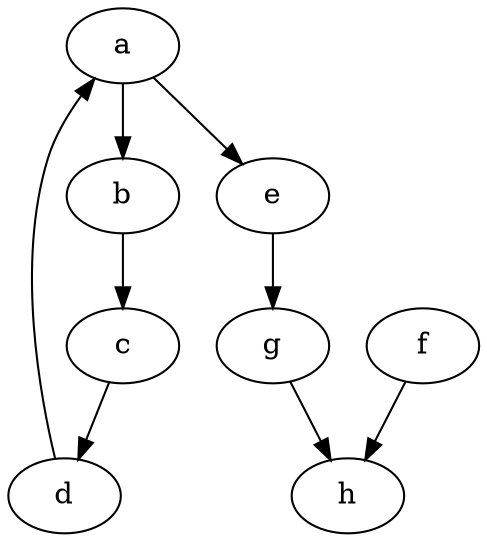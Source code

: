 digraph {
    a -> b;
    b -> c;
    c -> d;
    d -> a;
    a -> e;
    e -> g;
    f -> h;
    g -> h;
}
